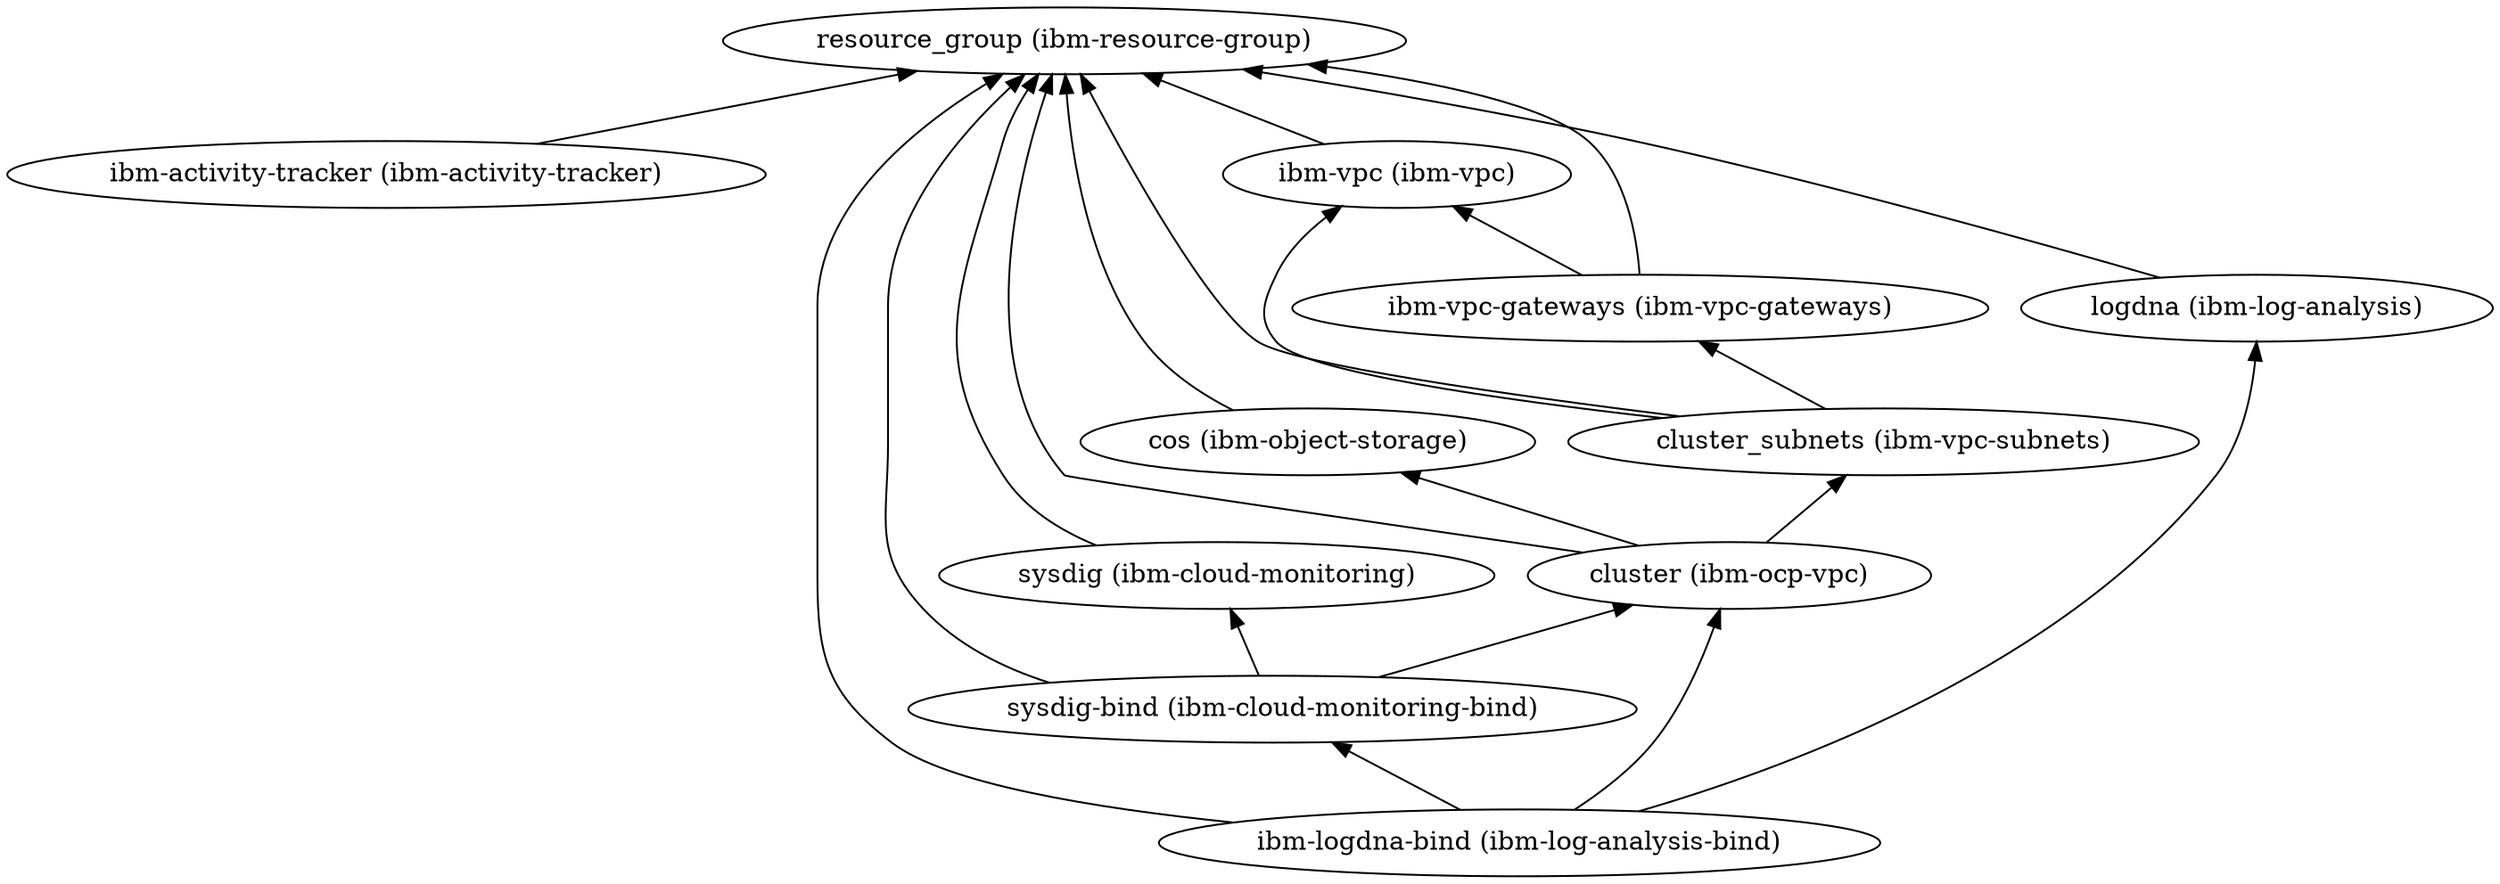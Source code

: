 digraph {
    rankdir="BT"
    "resource_group (ibm-resource-group)"
"ibm-activity-tracker (ibm-activity-tracker)" -> "resource_group (ibm-resource-group)"
"ibm-activity-tracker (ibm-activity-tracker)"
"sysdig (ibm-cloud-monitoring)" -> "resource_group (ibm-resource-group)"
"sysdig (ibm-cloud-monitoring)"
"sysdig-bind (ibm-cloud-monitoring-bind)" -> "cluster (ibm-ocp-vpc)"
"sysdig-bind (ibm-cloud-monitoring-bind)" -> "resource_group (ibm-resource-group)"
"sysdig-bind (ibm-cloud-monitoring-bind)" -> "sysdig (ibm-cloud-monitoring)"
"sysdig-bind (ibm-cloud-monitoring-bind)"
"cluster (ibm-ocp-vpc)" -> "resource_group (ibm-resource-group)"
"cluster (ibm-ocp-vpc)" -> "cos (ibm-object-storage)"
"cluster (ibm-ocp-vpc)" -> "cluster_subnets (ibm-vpc-subnets)"
"cluster (ibm-ocp-vpc)"
"cos (ibm-object-storage)" -> "resource_group (ibm-resource-group)"
"cos (ibm-object-storage)"
"cluster_subnets (ibm-vpc-subnets)" -> "resource_group (ibm-resource-group)"
"cluster_subnets (ibm-vpc-subnets)" -> "ibm-vpc (ibm-vpc)"
"cluster_subnets (ibm-vpc-subnets)" -> "ibm-vpc-gateways (ibm-vpc-gateways)"
"cluster_subnets (ibm-vpc-subnets)"
"ibm-vpc (ibm-vpc)" -> "resource_group (ibm-resource-group)"
"ibm-vpc (ibm-vpc)"
"ibm-vpc-gateways (ibm-vpc-gateways)" -> "resource_group (ibm-resource-group)"
"ibm-vpc-gateways (ibm-vpc-gateways)" -> "ibm-vpc (ibm-vpc)"
"ibm-vpc-gateways (ibm-vpc-gateways)"
"logdna (ibm-log-analysis)" -> "resource_group (ibm-resource-group)"
"logdna (ibm-log-analysis)"
"ibm-logdna-bind (ibm-log-analysis-bind)" -> "cluster (ibm-ocp-vpc)"
"ibm-logdna-bind (ibm-log-analysis-bind)" -> "resource_group (ibm-resource-group)"
"ibm-logdna-bind (ibm-log-analysis-bind)" -> "logdna (ibm-log-analysis)"
"ibm-logdna-bind (ibm-log-analysis-bind)" -> "sysdig-bind (ibm-cloud-monitoring-bind)"
"ibm-logdna-bind (ibm-log-analysis-bind)"
  }